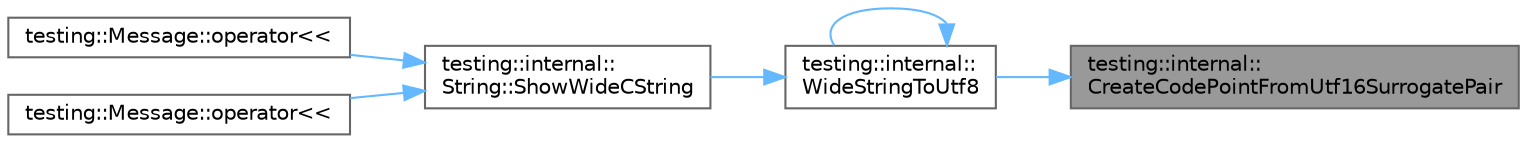digraph "testing::internal::CreateCodePointFromUtf16SurrogatePair"
{
 // LATEX_PDF_SIZE
  bgcolor="transparent";
  edge [fontname=Helvetica,fontsize=10,labelfontname=Helvetica,labelfontsize=10];
  node [fontname=Helvetica,fontsize=10,shape=box,height=0.2,width=0.4];
  rankdir="RL";
  Node1 [id="Node000001",label="testing::internal::\lCreateCodePointFromUtf16SurrogatePair",height=0.2,width=0.4,color="gray40", fillcolor="grey60", style="filled", fontcolor="black",tooltip=" "];
  Node1 -> Node2 [id="edge1_Node000001_Node000002",dir="back",color="steelblue1",style="solid",tooltip=" "];
  Node2 [id="Node000002",label="testing::internal::\lWideStringToUtf8",height=0.2,width=0.4,color="grey40", fillcolor="white", style="filled",URL="$namespacetesting_1_1internal.html#a05b8c86ff38243f34d8f839a0eadefb1",tooltip=" "];
  Node2 -> Node3 [id="edge2_Node000002_Node000003",dir="back",color="steelblue1",style="solid",tooltip=" "];
  Node3 [id="Node000003",label="testing::internal::\lString::ShowWideCString",height=0.2,width=0.4,color="grey40", fillcolor="white", style="filled",URL="$classtesting_1_1internal_1_1_string.html#aaf7e376ff580677ea4954d5913d5b917",tooltip=" "];
  Node3 -> Node4 [id="edge3_Node000003_Node000004",dir="back",color="steelblue1",style="solid",tooltip=" "];
  Node4 [id="Node000004",label="testing::Message::operator\<\<",height=0.2,width=0.4,color="grey40", fillcolor="white", style="filled",URL="$classtesting_1_1_message.html#ac0db9c22535b28bc863bfd0a1fdf7e14",tooltip=" "];
  Node3 -> Node5 [id="edge4_Node000003_Node000005",dir="back",color="steelblue1",style="solid",tooltip=" "];
  Node5 [id="Node000005",label="testing::Message::operator\<\<",height=0.2,width=0.4,color="grey40", fillcolor="white", style="filled",URL="$classtesting_1_1_message.html#ac1d3a041ac4bb9c929ee746b31a13d6a",tooltip=" "];
  Node2 -> Node2 [id="edge5_Node000002_Node000002",dir="back",color="steelblue1",style="solid",tooltip=" "];
}
